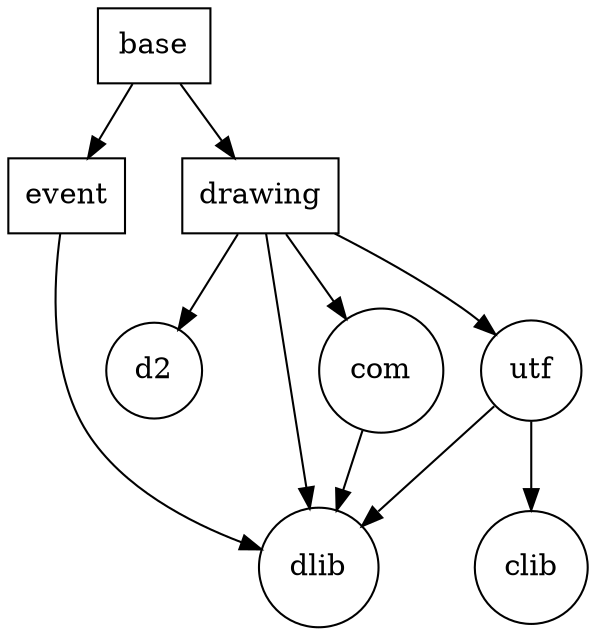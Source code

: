 digraph Dependencies {
	node [shape=box];

	utf [shape=circle];
	d2 [shape=circle];
	dlib [shape=circle];
	clib [shape=circle];
	com [shape=circle];

	utf -> clib;
	utf -> dlib;
	com -> dlib;
	event -> dlib;
	base -> event;
	base -> drawing;
	drawing -> utf;
	drawing -> dlib;
	drawing -> com;
	drawing -> d2;
}
